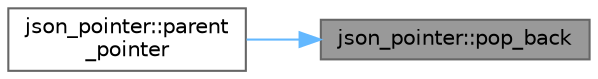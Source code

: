 digraph "json_pointer::pop_back"
{
 // LATEX_PDF_SIZE
  bgcolor="transparent";
  edge [fontname=Helvetica,fontsize=10,labelfontname=Helvetica,labelfontsize=10];
  node [fontname=Helvetica,fontsize=10,shape=box,height=0.2,width=0.4];
  rankdir="RL";
  Node1 [id="Node000001",label="json_pointer::pop_back",height=0.2,width=0.4,color="gray40", fillcolor="grey60", style="filled", fontcolor="black",tooltip="remove last reference token"];
  Node1 -> Node2 [id="edge1_Node000001_Node000002",dir="back",color="steelblue1",style="solid",tooltip=" "];
  Node2 [id="Node000002",label="json_pointer::parent\l_pointer",height=0.2,width=0.4,color="grey40", fillcolor="white", style="filled",URL="$classjson__pointer.html#aa03c0c1206e171342d27a4583258858b",tooltip="returns the parent of this JSON pointer"];
}
